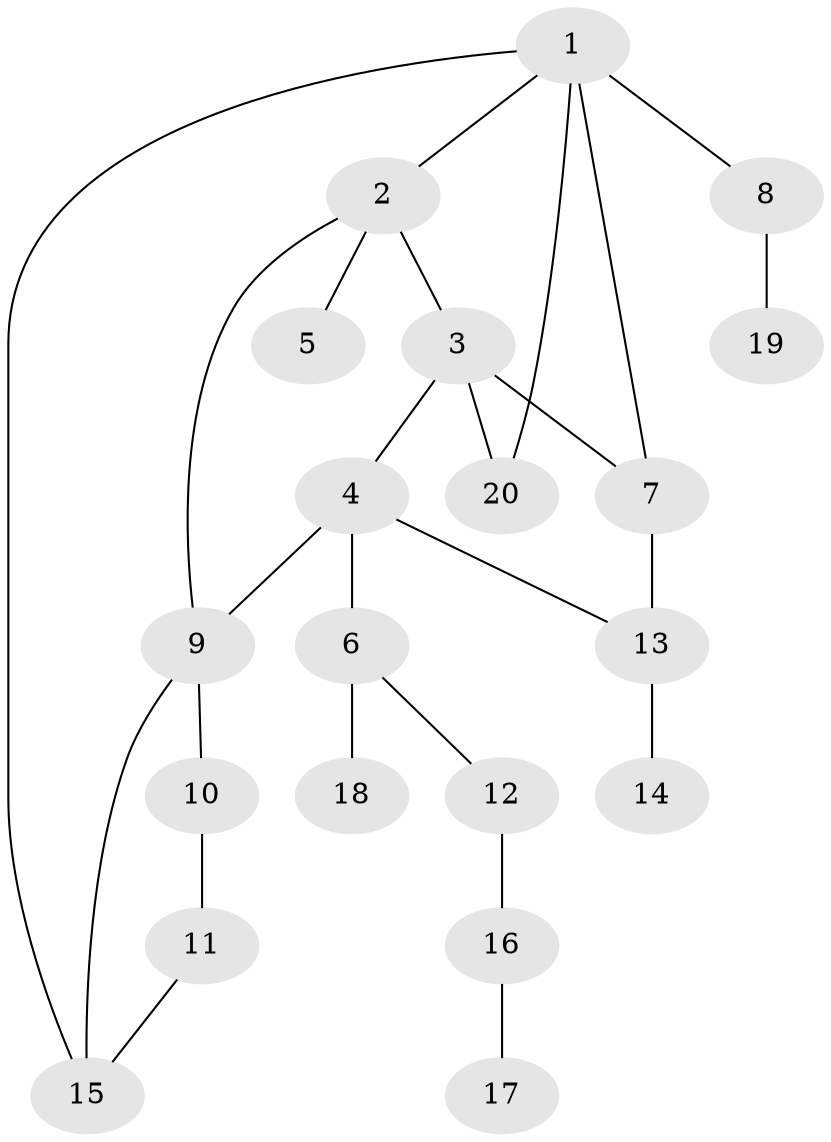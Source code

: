 // Generated by graph-tools (version 1.1) at 2025/46/02/15/25 05:46:28]
// undirected, 20 vertices, 25 edges
graph export_dot {
graph [start="1"]
  node [color=gray90,style=filled];
  1;
  2;
  3;
  4;
  5;
  6;
  7;
  8;
  9;
  10;
  11;
  12;
  13;
  14;
  15;
  16;
  17;
  18;
  19;
  20;
  1 -- 2;
  1 -- 8;
  1 -- 20;
  1 -- 7;
  1 -- 15;
  2 -- 3;
  2 -- 5;
  2 -- 9;
  3 -- 4;
  3 -- 7;
  3 -- 20;
  4 -- 6;
  4 -- 13;
  4 -- 9;
  6 -- 12;
  6 -- 18;
  7 -- 13;
  8 -- 19;
  9 -- 10;
  9 -- 15;
  10 -- 11;
  11 -- 15;
  12 -- 16;
  13 -- 14;
  16 -- 17;
}
